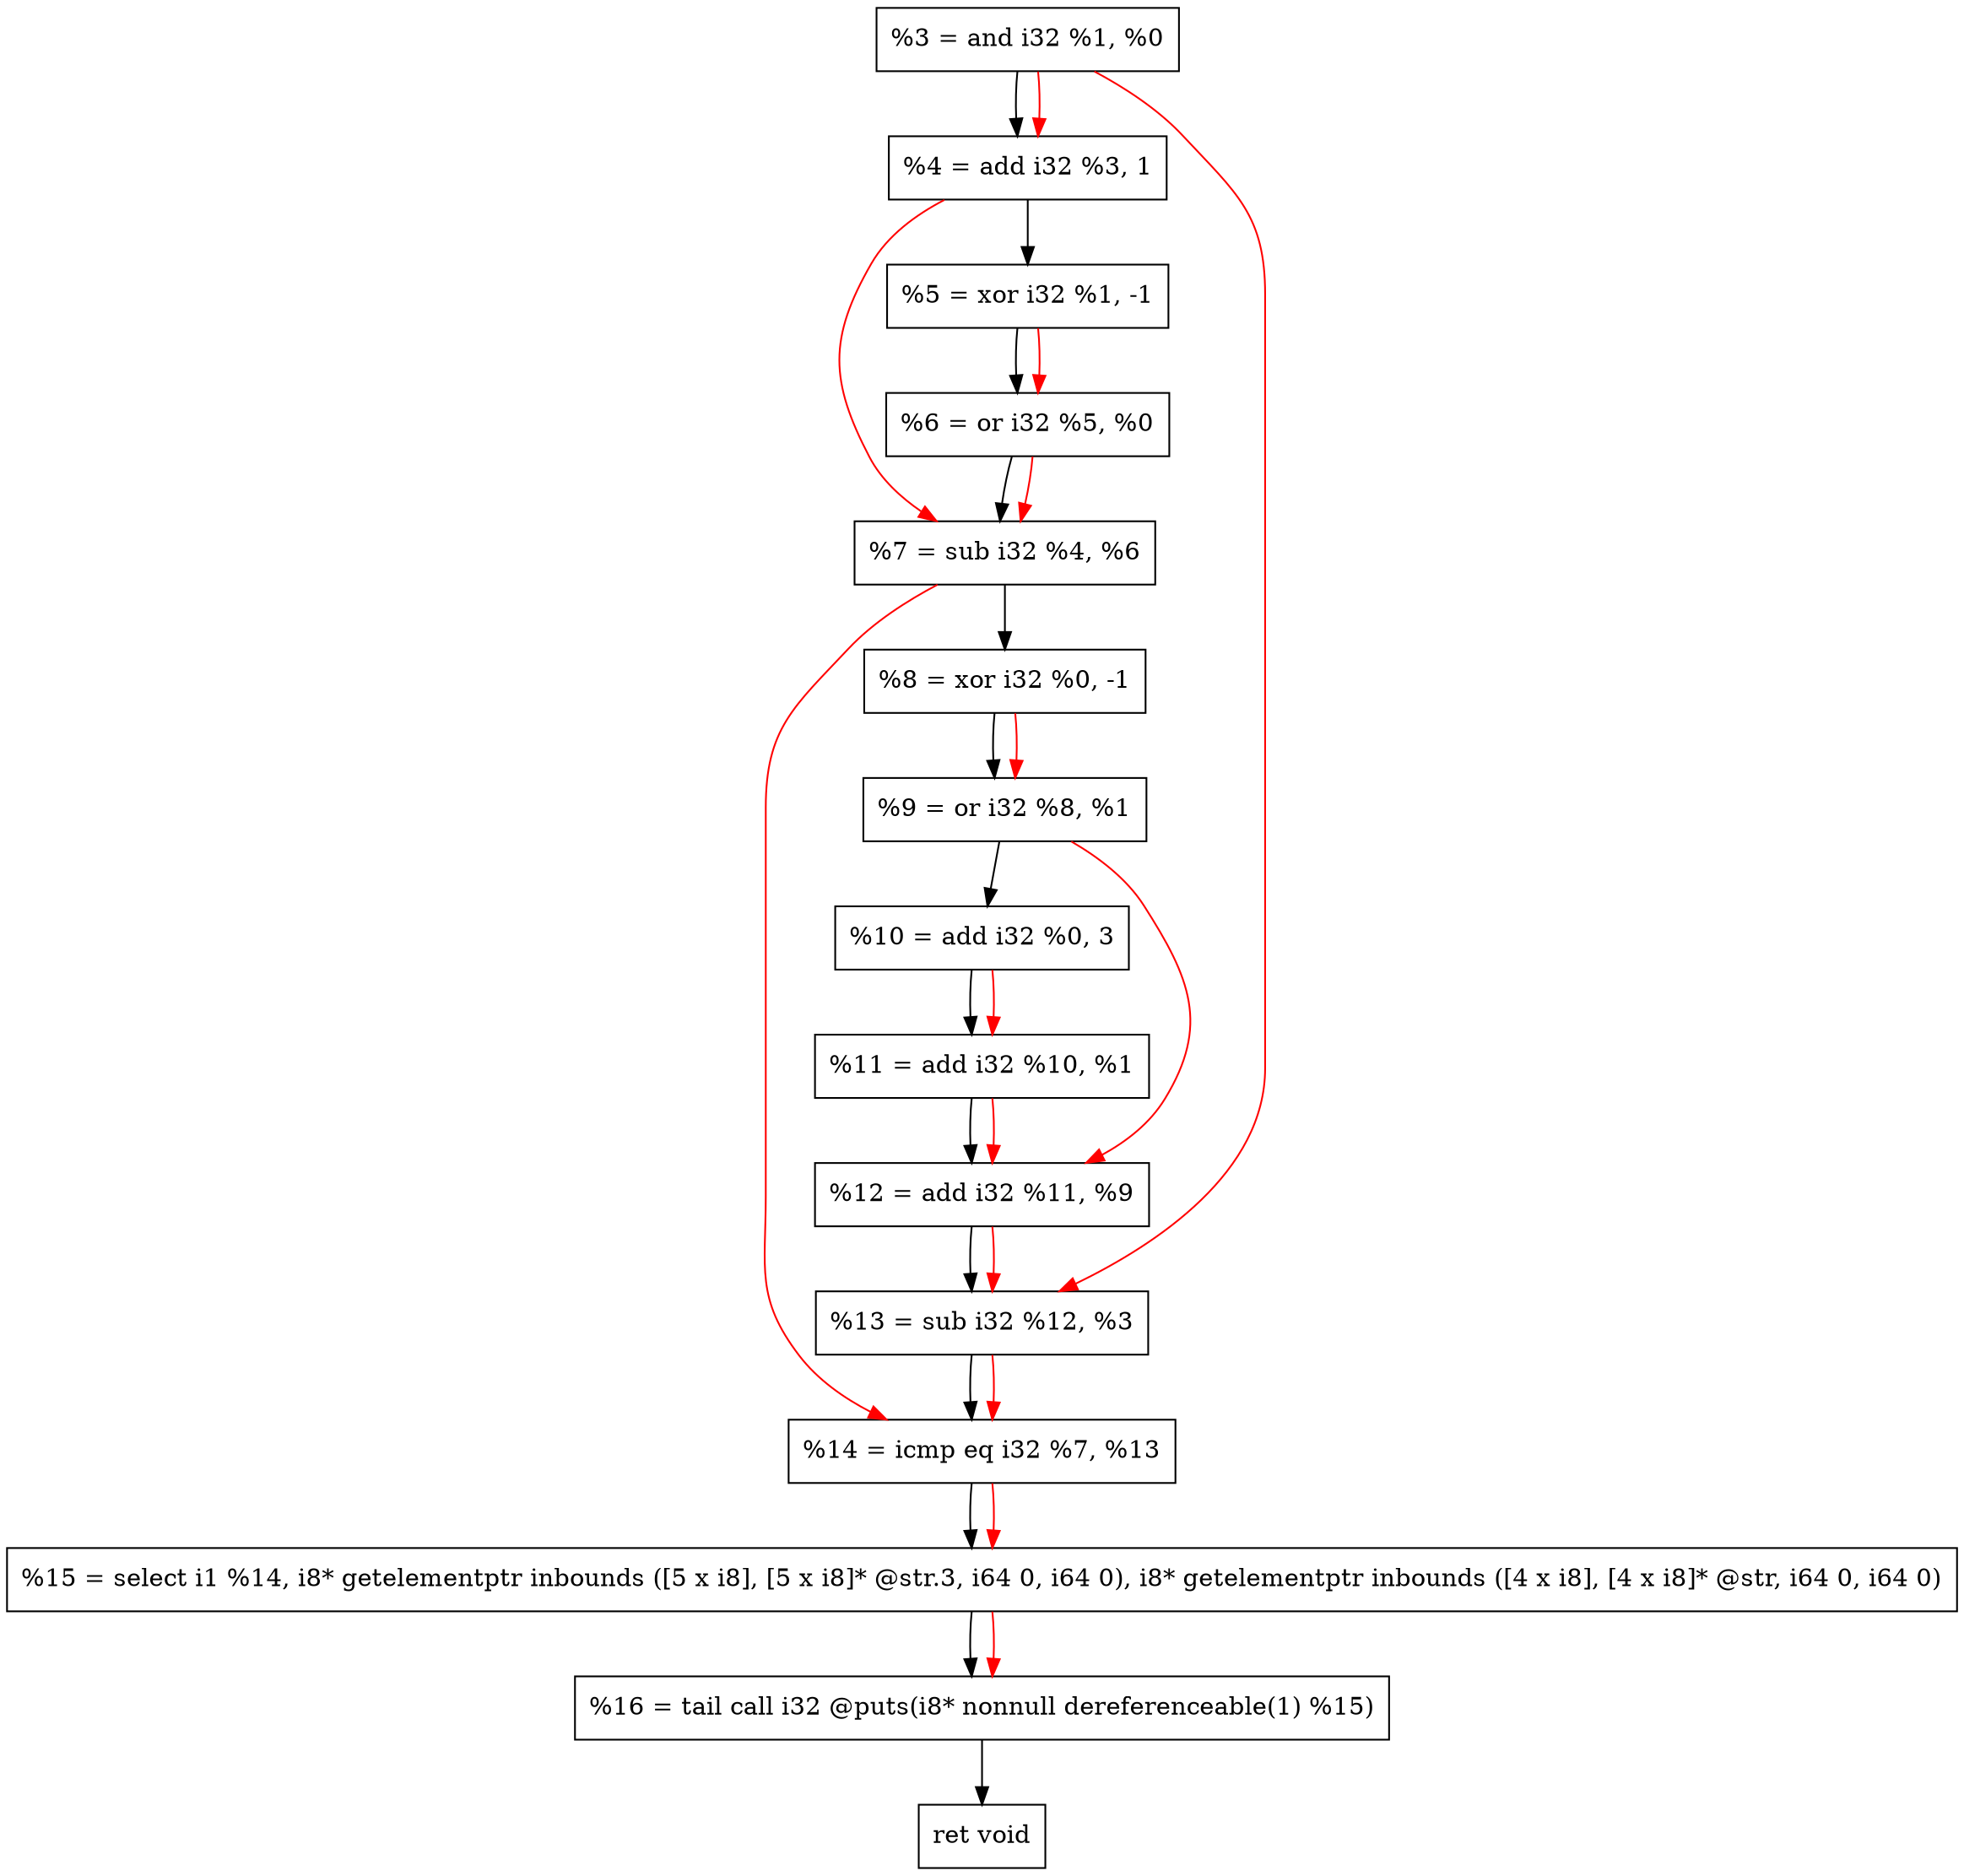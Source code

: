 digraph "DFG for'crackme' function" {
	Node0x6b5300[shape=record, label="  %3 = and i32 %1, %0"];
	Node0x6b59b0[shape=record, label="  %4 = add i32 %3, 1"];
	Node0x6b5a70[shape=record, label="  %5 = xor i32 %1, -1"];
	Node0x6b5ae0[shape=record, label="  %6 = or i32 %5, %0"];
	Node0x6b5b50[shape=record, label="  %7 = sub i32 %4, %6"];
	Node0x6b5bc0[shape=record, label="  %8 = xor i32 %0, -1"];
	Node0x6b5c30[shape=record, label="  %9 = or i32 %8, %1"];
	Node0x6b5cd0[shape=record, label="  %10 = add i32 %0, 3"];
	Node0x6b5d40[shape=record, label="  %11 = add i32 %10, %1"];
	Node0x6b5db0[shape=record, label="  %12 = add i32 %11, %9"];
	Node0x6b5e20[shape=record, label="  %13 = sub i32 %12, %3"];
	Node0x6b5e90[shape=record, label="  %14 = icmp eq i32 %7, %13"];
	Node0x656388[shape=record, label="  %15 = select i1 %14, i8* getelementptr inbounds ([5 x i8], [5 x i8]* @str.3, i64 0, i64 0), i8* getelementptr inbounds ([4 x i8], [4 x i8]* @str, i64 0, i64 0)"];
	Node0x6b6330[shape=record, label="  %16 = tail call i32 @puts(i8* nonnull dereferenceable(1) %15)"];
	Node0x6b6380[shape=record, label="  ret void"];
	Node0x6b5300 -> Node0x6b59b0;
	Node0x6b59b0 -> Node0x6b5a70;
	Node0x6b5a70 -> Node0x6b5ae0;
	Node0x6b5ae0 -> Node0x6b5b50;
	Node0x6b5b50 -> Node0x6b5bc0;
	Node0x6b5bc0 -> Node0x6b5c30;
	Node0x6b5c30 -> Node0x6b5cd0;
	Node0x6b5cd0 -> Node0x6b5d40;
	Node0x6b5d40 -> Node0x6b5db0;
	Node0x6b5db0 -> Node0x6b5e20;
	Node0x6b5e20 -> Node0x6b5e90;
	Node0x6b5e90 -> Node0x656388;
	Node0x656388 -> Node0x6b6330;
	Node0x6b6330 -> Node0x6b6380;
edge [color=red]
	Node0x6b5300 -> Node0x6b59b0;
	Node0x6b5a70 -> Node0x6b5ae0;
	Node0x6b59b0 -> Node0x6b5b50;
	Node0x6b5ae0 -> Node0x6b5b50;
	Node0x6b5bc0 -> Node0x6b5c30;
	Node0x6b5cd0 -> Node0x6b5d40;
	Node0x6b5d40 -> Node0x6b5db0;
	Node0x6b5c30 -> Node0x6b5db0;
	Node0x6b5db0 -> Node0x6b5e20;
	Node0x6b5300 -> Node0x6b5e20;
	Node0x6b5b50 -> Node0x6b5e90;
	Node0x6b5e20 -> Node0x6b5e90;
	Node0x6b5e90 -> Node0x656388;
	Node0x656388 -> Node0x6b6330;
}
